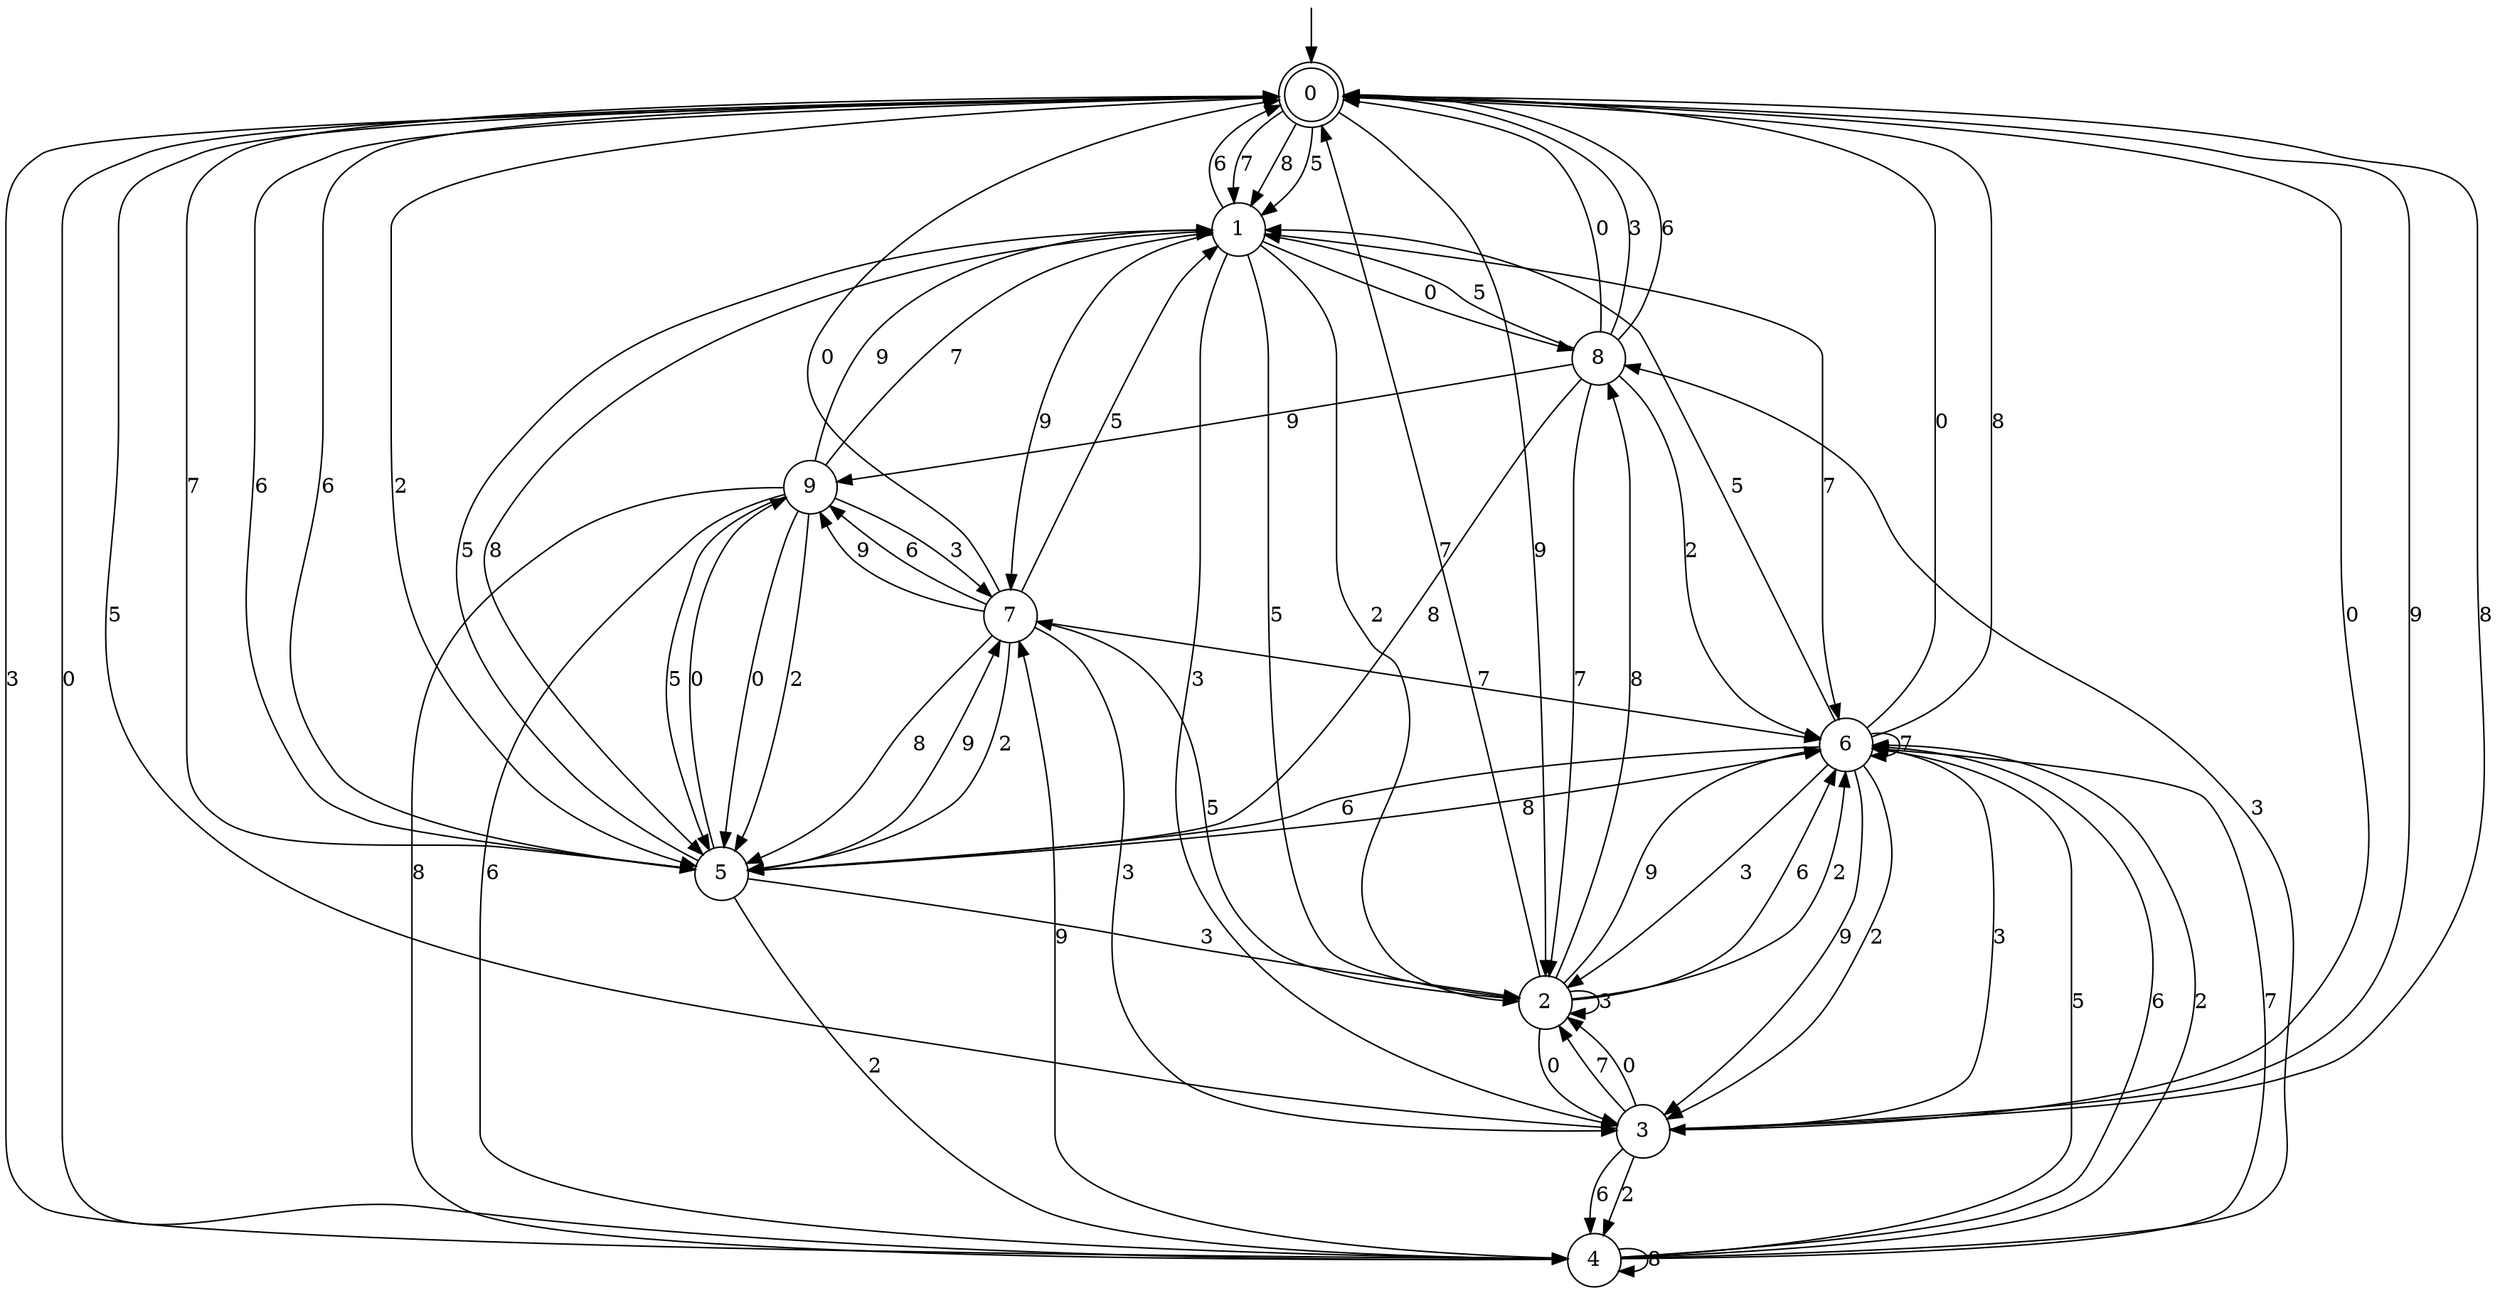 digraph g {

	s0 [shape="doublecircle" label="0"];
	s1 [shape="circle" label="1"];
	s2 [shape="circle" label="2"];
	s3 [shape="circle" label="3"];
	s4 [shape="circle" label="4"];
	s5 [shape="circle" label="5"];
	s6 [shape="circle" label="6"];
	s7 [shape="circle" label="7"];
	s8 [shape="circle" label="8"];
	s9 [shape="circle" label="9"];
	s0 -> s1 [label="7"];
	s0 -> s2 [label="9"];
	s0 -> s1 [label="8"];
	s0 -> s3 [label="0"];
	s0 -> s1 [label="5"];
	s0 -> s4 [label="3"];
	s0 -> s5 [label="6"];
	s0 -> s5 [label="2"];
	s1 -> s6 [label="7"];
	s1 -> s7 [label="9"];
	s1 -> s5 [label="8"];
	s1 -> s8 [label="0"];
	s1 -> s2 [label="5"];
	s1 -> s3 [label="3"];
	s1 -> s0 [label="6"];
	s1 -> s2 [label="2"];
	s2 -> s0 [label="7"];
	s2 -> s6 [label="9"];
	s2 -> s8 [label="8"];
	s2 -> s3 [label="0"];
	s2 -> s7 [label="5"];
	s2 -> s2 [label="3"];
	s2 -> s6 [label="6"];
	s2 -> s6 [label="2"];
	s3 -> s2 [label="7"];
	s3 -> s0 [label="9"];
	s3 -> s0 [label="8"];
	s3 -> s2 [label="0"];
	s3 -> s0 [label="5"];
	s3 -> s6 [label="3"];
	s3 -> s4 [label="6"];
	s3 -> s4 [label="2"];
	s4 -> s6 [label="7"];
	s4 -> s7 [label="9"];
	s4 -> s4 [label="8"];
	s4 -> s0 [label="0"];
	s4 -> s6 [label="5"];
	s4 -> s8 [label="3"];
	s4 -> s6 [label="6"];
	s4 -> s6 [label="2"];
	s5 -> s0 [label="7"];
	s5 -> s7 [label="9"];
	s5 -> s6 [label="8"];
	s5 -> s9 [label="0"];
	s5 -> s1 [label="5"];
	s5 -> s2 [label="3"];
	s5 -> s0 [label="6"];
	s5 -> s4 [label="2"];
	s6 -> s6 [label="7"];
	s6 -> s3 [label="9"];
	s6 -> s0 [label="8"];
	s6 -> s0 [label="0"];
	s6 -> s1 [label="5"];
	s6 -> s2 [label="3"];
	s6 -> s5 [label="6"];
	s6 -> s3 [label="2"];
	s7 -> s6 [label="7"];
	s7 -> s9 [label="9"];
	s7 -> s5 [label="8"];
	s7 -> s0 [label="0"];
	s7 -> s1 [label="5"];
	s7 -> s3 [label="3"];
	s7 -> s9 [label="6"];
	s7 -> s5 [label="2"];
	s8 -> s2 [label="7"];
	s8 -> s9 [label="9"];
	s8 -> s5 [label="8"];
	s8 -> s0 [label="0"];
	s8 -> s1 [label="5"];
	s8 -> s0 [label="3"];
	s8 -> s0 [label="6"];
	s8 -> s6 [label="2"];
	s9 -> s1 [label="7"];
	s9 -> s1 [label="9"];
	s9 -> s4 [label="8"];
	s9 -> s5 [label="0"];
	s9 -> s5 [label="5"];
	s9 -> s7 [label="3"];
	s9 -> s4 [label="6"];
	s9 -> s5 [label="2"];

__start0 [label="" shape="none" width="0" height="0"];
__start0 -> s0;

}

